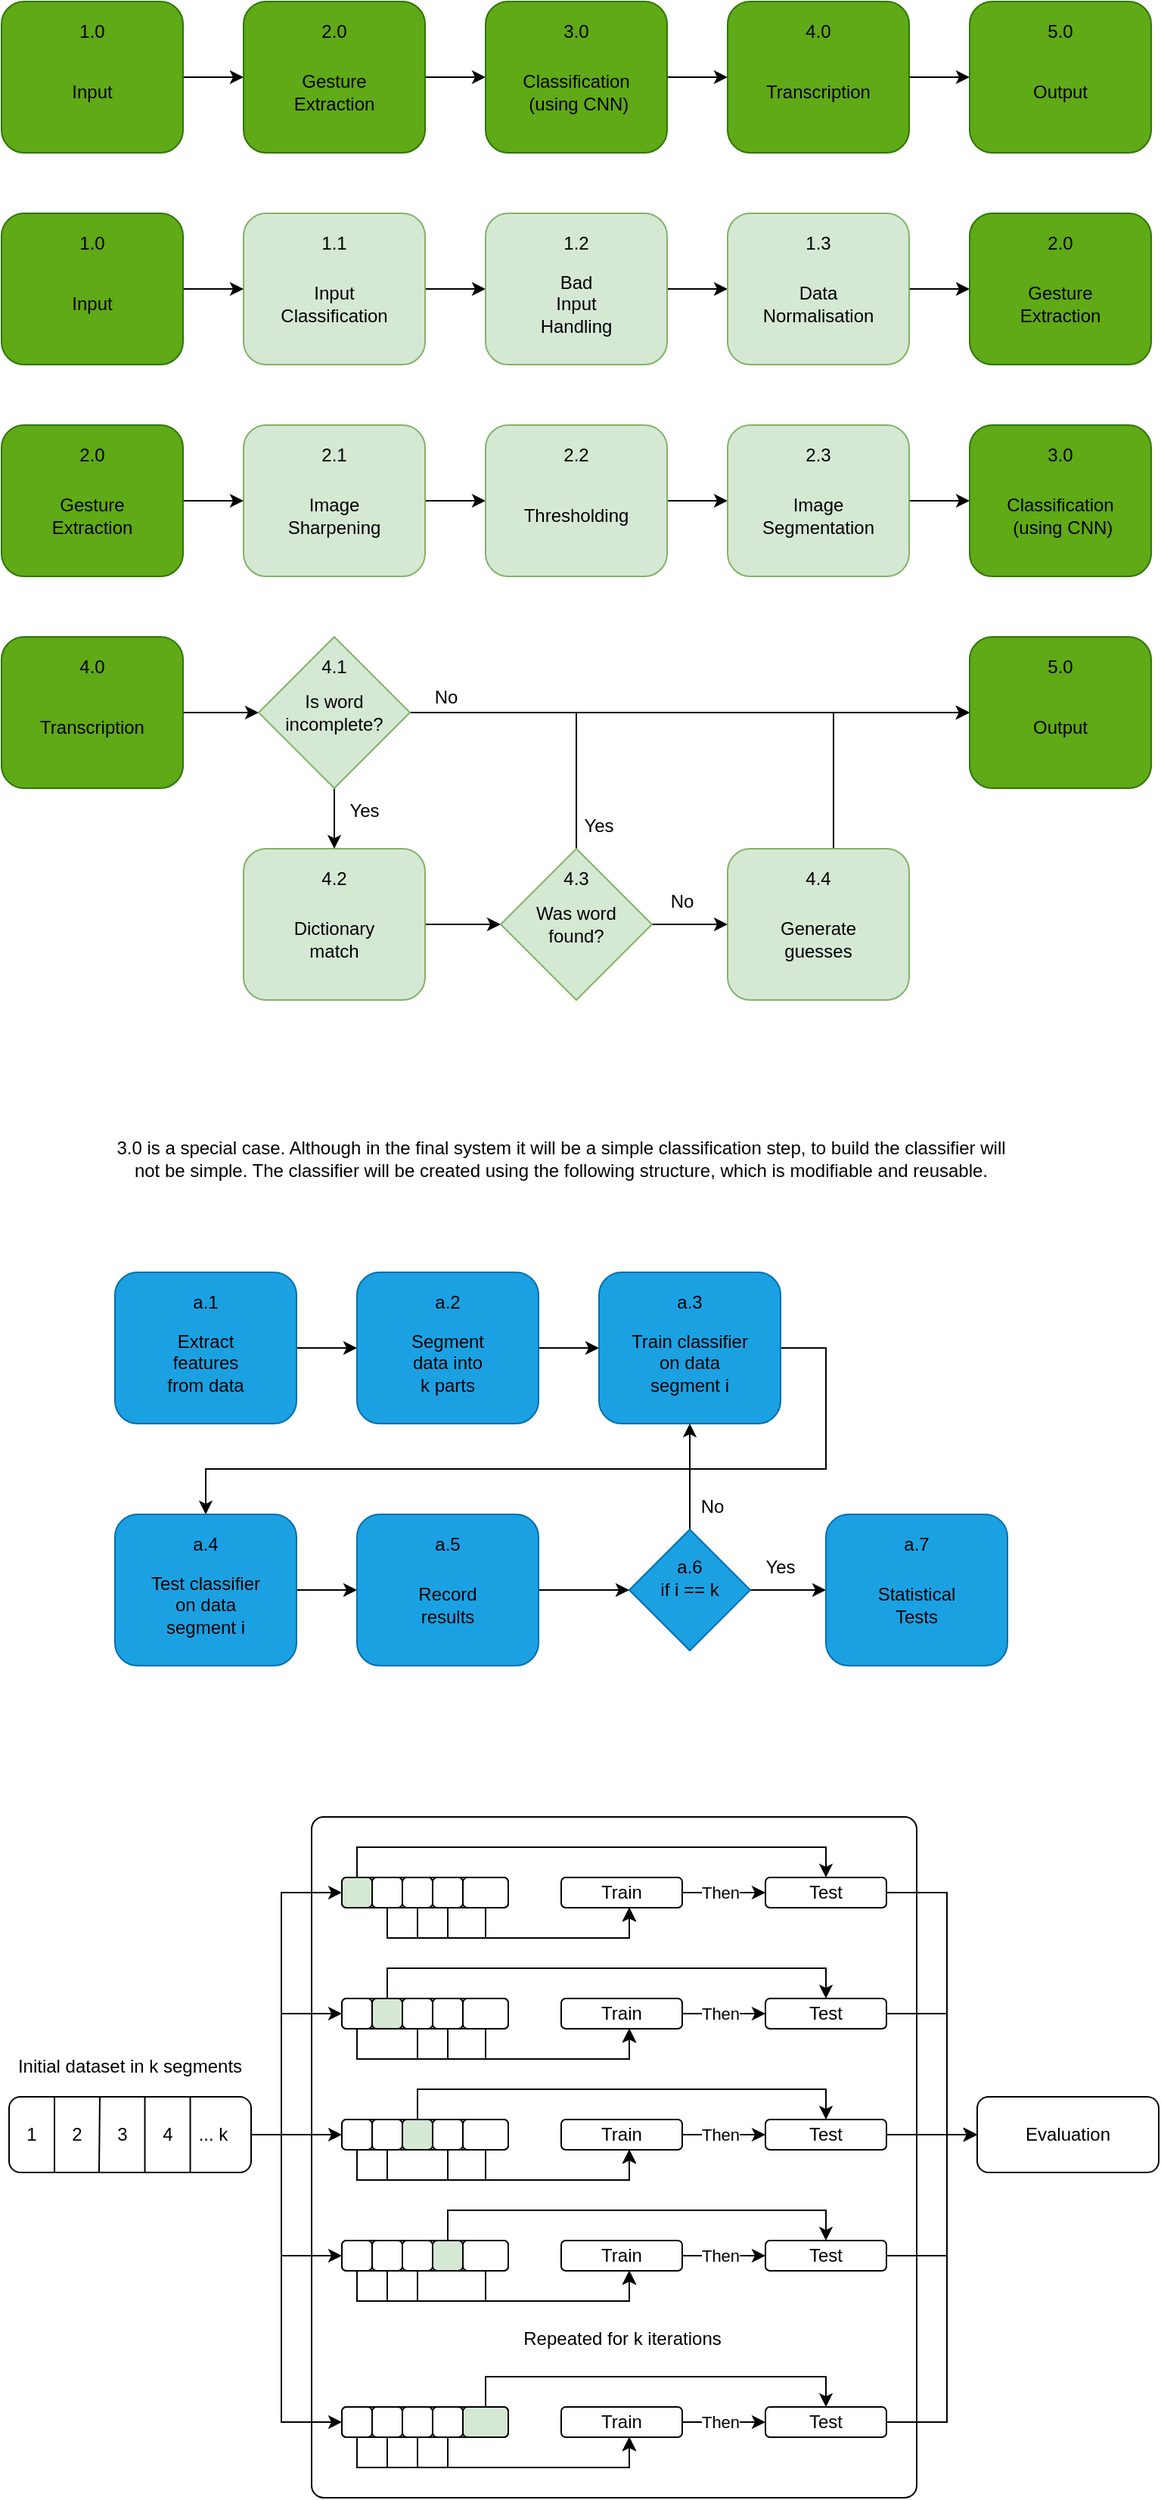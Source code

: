 <mxfile version="17.1.3" type="github">
  <diagram id="iLRpVlKP15bBZHzSlkDS" name="Page-1">
    <mxGraphModel dx="1422" dy="752" grid="1" gridSize="10" guides="1" tooltips="1" connect="1" arrows="1" fold="1" page="1" pageScale="1" pageWidth="850" pageHeight="1100" math="0" shadow="0">
      <root>
        <mxCell id="0" />
        <mxCell id="1" parent="0" />
        <mxCell id="iS-HpWP8qNxjhSt8CKrZ-17" value="" style="rounded=1;whiteSpace=wrap;html=1;arcSize=2;" parent="1" vertex="1">
          <mxGeometry x="245" y="1400" width="400" height="450" as="geometry" />
        </mxCell>
        <mxCell id="Rueg4IYlie6GmH-MhBwi-29" style="edgeStyle=orthogonalEdgeStyle;rounded=0;orthogonalLoop=1;jettySize=auto;html=1;entryX=0;entryY=0.5;entryDx=0;entryDy=0;" parent="1" source="Rueg4IYlie6GmH-MhBwi-9" target="Rueg4IYlie6GmH-MhBwi-15" edge="1">
          <mxGeometry relative="1" as="geometry" />
        </mxCell>
        <mxCell id="Rueg4IYlie6GmH-MhBwi-9" value="" style="rounded=1;whiteSpace=wrap;html=1;fillColor=#60a917;strokeColor=#2D7600;fontColor=#ffffff;" parent="1" vertex="1">
          <mxGeometry x="40" y="200" width="120" height="100" as="geometry" />
        </mxCell>
        <mxCell id="Rueg4IYlie6GmH-MhBwi-10" value="1.0" style="text;html=1;strokeColor=none;fillColor=none;align=center;verticalAlign=middle;whiteSpace=wrap;rounded=0;" parent="1" vertex="1">
          <mxGeometry x="80" y="210" width="40" height="20" as="geometry" />
        </mxCell>
        <mxCell id="Rueg4IYlie6GmH-MhBwi-11" value="Input" style="text;html=1;strokeColor=none;fillColor=none;align=center;verticalAlign=middle;whiteSpace=wrap;rounded=0;" parent="1" vertex="1">
          <mxGeometry x="80" y="250" width="40" height="20" as="geometry" />
        </mxCell>
        <mxCell id="QFBkDHnebfvaFeIGUoQ--6" style="edgeStyle=orthogonalEdgeStyle;rounded=0;orthogonalLoop=1;jettySize=auto;html=1;" parent="1" source="Rueg4IYlie6GmH-MhBwi-15" target="Rueg4IYlie6GmH-MhBwi-22" edge="1">
          <mxGeometry relative="1" as="geometry" />
        </mxCell>
        <mxCell id="Rueg4IYlie6GmH-MhBwi-15" value="" style="rounded=1;whiteSpace=wrap;html=1;fillColor=#60a917;strokeColor=#2D7600;fontColor=#ffffff;" parent="1" vertex="1">
          <mxGeometry x="200" y="200" width="120" height="100" as="geometry" />
        </mxCell>
        <mxCell id="Rueg4IYlie6GmH-MhBwi-16" value="2.0" style="text;html=1;strokeColor=none;fillColor=none;align=center;verticalAlign=middle;whiteSpace=wrap;rounded=0;" parent="1" vertex="1">
          <mxGeometry x="240" y="210" width="40" height="20" as="geometry" />
        </mxCell>
        <mxCell id="Rueg4IYlie6GmH-MhBwi-17" value="Gesture Extraction" style="text;html=1;strokeColor=none;fillColor=none;align=center;verticalAlign=middle;whiteSpace=wrap;rounded=0;" parent="1" vertex="1">
          <mxGeometry x="240" y="250" width="40" height="20" as="geometry" />
        </mxCell>
        <mxCell id="iS-HpWP8qNxjhSt8CKrZ-126" style="edgeStyle=orthogonalEdgeStyle;rounded=0;orthogonalLoop=1;jettySize=auto;html=1;" parent="1" source="Rueg4IYlie6GmH-MhBwi-18" target="QFBkDHnebfvaFeIGUoQ--8" edge="1">
          <mxGeometry relative="1" as="geometry" />
        </mxCell>
        <mxCell id="Rueg4IYlie6GmH-MhBwi-18" value="" style="rounded=1;whiteSpace=wrap;html=1;fillColor=#1ba1e2;fontColor=#ffffff;strokeColor=#006EAF;" parent="1" vertex="1">
          <mxGeometry x="115" y="1040" width="120" height="100" as="geometry" />
        </mxCell>
        <mxCell id="Rueg4IYlie6GmH-MhBwi-19" value="a.1" style="text;html=1;strokeColor=none;fillColor=none;align=center;verticalAlign=middle;whiteSpace=wrap;rounded=0;" parent="1" vertex="1">
          <mxGeometry x="155" y="1050" width="40" height="20" as="geometry" />
        </mxCell>
        <mxCell id="Rueg4IYlie6GmH-MhBwi-20" value="Extract features from data" style="text;html=1;strokeColor=none;fillColor=none;align=center;verticalAlign=middle;whiteSpace=wrap;rounded=0;" parent="1" vertex="1">
          <mxGeometry x="145" y="1090" width="60" height="20" as="geometry" />
        </mxCell>
        <mxCell id="Rueg4IYlie6GmH-MhBwi-32" style="edgeStyle=orthogonalEdgeStyle;rounded=0;orthogonalLoop=1;jettySize=auto;html=1;" parent="1" source="Rueg4IYlie6GmH-MhBwi-22" target="Rueg4IYlie6GmH-MhBwi-25" edge="1">
          <mxGeometry relative="1" as="geometry" />
        </mxCell>
        <mxCell id="Rueg4IYlie6GmH-MhBwi-22" value="" style="rounded=1;whiteSpace=wrap;html=1;fillColor=#60a917;strokeColor=#2D7600;fontColor=#ffffff;" parent="1" vertex="1">
          <mxGeometry x="360" y="200" width="120" height="100" as="geometry" />
        </mxCell>
        <mxCell id="Rueg4IYlie6GmH-MhBwi-23" value="3.0" style="text;html=1;strokeColor=none;fillColor=none;align=center;verticalAlign=middle;whiteSpace=wrap;rounded=0;" parent="1" vertex="1">
          <mxGeometry x="400" y="210" width="40" height="20" as="geometry" />
        </mxCell>
        <mxCell id="Rueg4IYlie6GmH-MhBwi-24" value="&lt;div&gt;Classification&lt;/div&gt;&lt;div&gt;&amp;nbsp;(using CNN)&lt;/div&gt;" style="text;html=1;strokeColor=none;fillColor=none;align=center;verticalAlign=middle;whiteSpace=wrap;rounded=0;" parent="1" vertex="1">
          <mxGeometry x="400" y="250" width="40" height="20" as="geometry" />
        </mxCell>
        <mxCell id="BsnX5JUIBB1H8NtDiFR_-4" style="edgeStyle=orthogonalEdgeStyle;rounded=0;orthogonalLoop=1;jettySize=auto;html=1;" edge="1" parent="1" source="Rueg4IYlie6GmH-MhBwi-25" target="BsnX5JUIBB1H8NtDiFR_-1">
          <mxGeometry relative="1" as="geometry" />
        </mxCell>
        <mxCell id="Rueg4IYlie6GmH-MhBwi-25" value="" style="rounded=1;whiteSpace=wrap;html=1;fillColor=#60a917;strokeColor=#2D7600;fontColor=#ffffff;" parent="1" vertex="1">
          <mxGeometry x="520" y="200" width="120" height="100" as="geometry" />
        </mxCell>
        <mxCell id="Rueg4IYlie6GmH-MhBwi-26" value="4.0" style="text;html=1;strokeColor=none;fillColor=none;align=center;verticalAlign=middle;whiteSpace=wrap;rounded=0;" parent="1" vertex="1">
          <mxGeometry x="560" y="210" width="40" height="20" as="geometry" />
        </mxCell>
        <mxCell id="Rueg4IYlie6GmH-MhBwi-27" value="Transcription" style="text;html=1;strokeColor=none;fillColor=none;align=center;verticalAlign=middle;whiteSpace=wrap;rounded=0;" parent="1" vertex="1">
          <mxGeometry x="560" y="250" width="40" height="20" as="geometry" />
        </mxCell>
        <mxCell id="Rueg4IYlie6GmH-MhBwi-46" style="edgeStyle=orthogonalEdgeStyle;rounded=0;orthogonalLoop=1;jettySize=auto;html=1;" parent="1" source="Rueg4IYlie6GmH-MhBwi-33" target="Rueg4IYlie6GmH-MhBwi-39" edge="1">
          <mxGeometry relative="1" as="geometry" />
        </mxCell>
        <mxCell id="Rueg4IYlie6GmH-MhBwi-33" value="" style="rounded=1;whiteSpace=wrap;html=1;fillColor=#d5e8d4;strokeColor=#82b366;" parent="1" vertex="1">
          <mxGeometry x="200" y="340" width="120" height="100" as="geometry" />
        </mxCell>
        <mxCell id="Rueg4IYlie6GmH-MhBwi-34" value="1.1" style="text;html=1;strokeColor=none;fillColor=none;align=center;verticalAlign=middle;whiteSpace=wrap;rounded=0;" parent="1" vertex="1">
          <mxGeometry x="240" y="350" width="40" height="20" as="geometry" />
        </mxCell>
        <mxCell id="Rueg4IYlie6GmH-MhBwi-35" value="Input Classification" style="text;html=1;strokeColor=none;fillColor=none;align=center;verticalAlign=middle;whiteSpace=wrap;rounded=0;" parent="1" vertex="1">
          <mxGeometry x="240" y="390" width="40" height="20" as="geometry" />
        </mxCell>
        <mxCell id="Rueg4IYlie6GmH-MhBwi-48" style="edgeStyle=orthogonalEdgeStyle;rounded=0;orthogonalLoop=1;jettySize=auto;html=1;" parent="1" source="Rueg4IYlie6GmH-MhBwi-39" target="Rueg4IYlie6GmH-MhBwi-42" edge="1">
          <mxGeometry relative="1" as="geometry" />
        </mxCell>
        <mxCell id="Rueg4IYlie6GmH-MhBwi-39" value="" style="rounded=1;whiteSpace=wrap;html=1;fillColor=#d5e8d4;strokeColor=#82b366;" parent="1" vertex="1">
          <mxGeometry x="360" y="340" width="120" height="100" as="geometry" />
        </mxCell>
        <mxCell id="Rueg4IYlie6GmH-MhBwi-40" value="1.2" style="text;html=1;strokeColor=none;fillColor=none;align=center;verticalAlign=middle;whiteSpace=wrap;rounded=0;" parent="1" vertex="1">
          <mxGeometry x="400" y="350" width="40" height="20" as="geometry" />
        </mxCell>
        <mxCell id="Rueg4IYlie6GmH-MhBwi-41" value="Bad Input Handling" style="text;html=1;strokeColor=none;fillColor=none;align=center;verticalAlign=middle;whiteSpace=wrap;rounded=0;" parent="1" vertex="1">
          <mxGeometry x="400" y="390" width="40" height="20" as="geometry" />
        </mxCell>
        <mxCell id="QFBkDHnebfvaFeIGUoQ--40" style="edgeStyle=orthogonalEdgeStyle;rounded=0;orthogonalLoop=1;jettySize=auto;html=1;" parent="1" source="Rueg4IYlie6GmH-MhBwi-42" target="QFBkDHnebfvaFeIGUoQ--37" edge="1">
          <mxGeometry relative="1" as="geometry" />
        </mxCell>
        <mxCell id="Rueg4IYlie6GmH-MhBwi-42" value="" style="rounded=1;whiteSpace=wrap;html=1;fillColor=#d5e8d4;strokeColor=#82b366;" parent="1" vertex="1">
          <mxGeometry x="520" y="340" width="120" height="100" as="geometry" />
        </mxCell>
        <mxCell id="Rueg4IYlie6GmH-MhBwi-43" value="1.3" style="text;html=1;strokeColor=none;fillColor=none;align=center;verticalAlign=middle;whiteSpace=wrap;rounded=0;" parent="1" vertex="1">
          <mxGeometry x="560" y="350" width="40" height="20" as="geometry" />
        </mxCell>
        <mxCell id="Rueg4IYlie6GmH-MhBwi-44" value="&lt;div&gt;Data Normalisation&lt;/div&gt;" style="text;html=1;strokeColor=none;fillColor=none;align=center;verticalAlign=middle;whiteSpace=wrap;rounded=0;" parent="1" vertex="1">
          <mxGeometry x="560" y="390" width="40" height="20" as="geometry" />
        </mxCell>
        <mxCell id="Rueg4IYlie6GmH-MhBwi-60" style="edgeStyle=orthogonalEdgeStyle;rounded=0;orthogonalLoop=1;jettySize=auto;html=1;" parent="1" source="Rueg4IYlie6GmH-MhBwi-50" target="Rueg4IYlie6GmH-MhBwi-55" edge="1">
          <mxGeometry relative="1" as="geometry" />
        </mxCell>
        <mxCell id="Rueg4IYlie6GmH-MhBwi-50" value="" style="rounded=1;whiteSpace=wrap;html=1;fillColor=#d5e8d4;strokeColor=#82b366;" parent="1" vertex="1">
          <mxGeometry x="200" y="480" width="120" height="100" as="geometry" />
        </mxCell>
        <mxCell id="Rueg4IYlie6GmH-MhBwi-51" value="2.1" style="text;html=1;strokeColor=none;fillColor=none;align=center;verticalAlign=middle;whiteSpace=wrap;rounded=0;" parent="1" vertex="1">
          <mxGeometry x="240" y="490" width="40" height="20" as="geometry" />
        </mxCell>
        <mxCell id="QFBkDHnebfvaFeIGUoQ--4" style="edgeStyle=orthogonalEdgeStyle;rounded=0;orthogonalLoop=1;jettySize=auto;html=1;" parent="1" source="Rueg4IYlie6GmH-MhBwi-55" target="QFBkDHnebfvaFeIGUoQ--1" edge="1">
          <mxGeometry relative="1" as="geometry" />
        </mxCell>
        <mxCell id="Rueg4IYlie6GmH-MhBwi-55" value="" style="rounded=1;whiteSpace=wrap;html=1;fillColor=#d5e8d4;strokeColor=#82b366;" parent="1" vertex="1">
          <mxGeometry x="360" y="480" width="120" height="100" as="geometry" />
        </mxCell>
        <mxCell id="Rueg4IYlie6GmH-MhBwi-56" value="2.2" style="text;html=1;strokeColor=none;fillColor=none;align=center;verticalAlign=middle;whiteSpace=wrap;rounded=0;" parent="1" vertex="1">
          <mxGeometry x="400" y="490" width="40" height="20" as="geometry" />
        </mxCell>
        <mxCell id="Rueg4IYlie6GmH-MhBwi-57" value="Image Sharpening" style="text;html=1;strokeColor=none;fillColor=none;align=center;verticalAlign=middle;whiteSpace=wrap;rounded=0;" parent="1" vertex="1">
          <mxGeometry x="240" y="530" width="40" height="20" as="geometry" />
        </mxCell>
        <mxCell id="Rueg4IYlie6GmH-MhBwi-52" value="&lt;div&gt;Thresholding&lt;/div&gt;" style="text;html=1;strokeColor=none;fillColor=none;align=center;verticalAlign=middle;whiteSpace=wrap;rounded=0;" parent="1" vertex="1">
          <mxGeometry x="400" y="530" width="40" height="20" as="geometry" />
        </mxCell>
        <mxCell id="QFBkDHnebfvaFeIGUoQ--48" style="edgeStyle=orthogonalEdgeStyle;rounded=0;orthogonalLoop=1;jettySize=auto;html=1;" parent="1" source="QFBkDHnebfvaFeIGUoQ--1" target="QFBkDHnebfvaFeIGUoQ--44" edge="1">
          <mxGeometry relative="1" as="geometry" />
        </mxCell>
        <mxCell id="QFBkDHnebfvaFeIGUoQ--1" value="" style="rounded=1;whiteSpace=wrap;html=1;fillColor=#d5e8d4;strokeColor=#82b366;" parent="1" vertex="1">
          <mxGeometry x="520" y="480" width="120" height="100" as="geometry" />
        </mxCell>
        <mxCell id="QFBkDHnebfvaFeIGUoQ--2" value="2.3" style="text;html=1;strokeColor=none;fillColor=none;align=center;verticalAlign=middle;whiteSpace=wrap;rounded=0;" parent="1" vertex="1">
          <mxGeometry x="560" y="490" width="40" height="20" as="geometry" />
        </mxCell>
        <mxCell id="QFBkDHnebfvaFeIGUoQ--3" value="Image Segmentation" style="text;html=1;strokeColor=none;fillColor=none;align=center;verticalAlign=middle;whiteSpace=wrap;rounded=0;" parent="1" vertex="1">
          <mxGeometry x="560" y="530" width="40" height="20" as="geometry" />
        </mxCell>
        <mxCell id="QFBkDHnebfvaFeIGUoQ--7" value="&lt;div&gt;3.0 is a special case. Although in the final system it will be a simple classification step, to build the classifier will not be simple. The classifier will be created using the following structure, which is modifiable and reusable.&lt;br&gt;&lt;/div&gt;" style="text;html=1;strokeColor=none;fillColor=none;align=center;verticalAlign=middle;whiteSpace=wrap;rounded=0;" parent="1" vertex="1">
          <mxGeometry x="110" y="950" width="600" height="30" as="geometry" />
        </mxCell>
        <mxCell id="iS-HpWP8qNxjhSt8CKrZ-127" style="edgeStyle=orthogonalEdgeStyle;rounded=0;orthogonalLoop=1;jettySize=auto;html=1;" parent="1" source="QFBkDHnebfvaFeIGUoQ--8" target="QFBkDHnebfvaFeIGUoQ--11" edge="1">
          <mxGeometry relative="1" as="geometry" />
        </mxCell>
        <mxCell id="QFBkDHnebfvaFeIGUoQ--8" value="" style="rounded=1;whiteSpace=wrap;html=1;fillColor=#1ba1e2;fontColor=#ffffff;strokeColor=#006EAF;" parent="1" vertex="1">
          <mxGeometry x="275" y="1040" width="120" height="100" as="geometry" />
        </mxCell>
        <mxCell id="QFBkDHnebfvaFeIGUoQ--9" value="a.2" style="text;html=1;strokeColor=none;fillColor=none;align=center;verticalAlign=middle;whiteSpace=wrap;rounded=0;" parent="1" vertex="1">
          <mxGeometry x="315" y="1050" width="40" height="20" as="geometry" />
        </mxCell>
        <mxCell id="QFBkDHnebfvaFeIGUoQ--10" value="Segment data into k parts" style="text;html=1;strokeColor=none;fillColor=none;align=center;verticalAlign=middle;whiteSpace=wrap;rounded=0;" parent="1" vertex="1">
          <mxGeometry x="315" y="1090" width="40" height="20" as="geometry" />
        </mxCell>
        <mxCell id="iS-HpWP8qNxjhSt8CKrZ-128" style="edgeStyle=orthogonalEdgeStyle;rounded=0;orthogonalLoop=1;jettySize=auto;html=1;" parent="1" source="QFBkDHnebfvaFeIGUoQ--11" target="iS-HpWP8qNxjhSt8CKrZ-116" edge="1">
          <mxGeometry relative="1" as="geometry">
            <Array as="points">
              <mxPoint x="585" y="1090" />
              <mxPoint x="585" y="1170" />
              <mxPoint x="175" y="1170" />
            </Array>
          </mxGeometry>
        </mxCell>
        <mxCell id="QFBkDHnebfvaFeIGUoQ--11" value="" style="rounded=1;whiteSpace=wrap;html=1;fillColor=#1ba1e2;fontColor=#ffffff;strokeColor=#006EAF;" parent="1" vertex="1">
          <mxGeometry x="435" y="1040" width="120" height="100" as="geometry" />
        </mxCell>
        <mxCell id="QFBkDHnebfvaFeIGUoQ--12" value="a.3" style="text;html=1;strokeColor=none;fillColor=none;align=center;verticalAlign=middle;whiteSpace=wrap;rounded=0;" parent="1" vertex="1">
          <mxGeometry x="475" y="1050" width="40" height="20" as="geometry" />
        </mxCell>
        <mxCell id="QFBkDHnebfvaFeIGUoQ--13" value="&lt;div&gt;Train classifier on data segment i&lt;/div&gt;" style="text;html=1;strokeColor=none;fillColor=none;align=center;verticalAlign=middle;whiteSpace=wrap;rounded=0;" parent="1" vertex="1">
          <mxGeometry x="450" y="1090" width="90" height="20" as="geometry" />
        </mxCell>
        <mxCell id="QFBkDHnebfvaFeIGUoQ--14" value="" style="rounded=1;whiteSpace=wrap;html=1;fillColor=#1ba1e2;fontColor=#ffffff;strokeColor=#006EAF;" parent="1" vertex="1">
          <mxGeometry x="585" y="1200" width="120" height="100" as="geometry" />
        </mxCell>
        <mxCell id="QFBkDHnebfvaFeIGUoQ--15" value="a.7" style="text;html=1;strokeColor=none;fillColor=none;align=center;verticalAlign=middle;whiteSpace=wrap;rounded=0;" parent="1" vertex="1">
          <mxGeometry x="625" y="1210" width="40" height="20" as="geometry" />
        </mxCell>
        <mxCell id="QFBkDHnebfvaFeIGUoQ--16" value="&lt;div&gt;Statistical Tests&lt;/div&gt;" style="text;html=1;strokeColor=none;fillColor=none;align=center;verticalAlign=middle;whiteSpace=wrap;rounded=0;" parent="1" vertex="1">
          <mxGeometry x="625" y="1250" width="40" height="20" as="geometry" />
        </mxCell>
        <mxCell id="QFBkDHnebfvaFeIGUoQ--36" style="edgeStyle=orthogonalEdgeStyle;rounded=0;orthogonalLoop=1;jettySize=auto;html=1;" parent="1" source="QFBkDHnebfvaFeIGUoQ--33" target="Rueg4IYlie6GmH-MhBwi-33" edge="1">
          <mxGeometry relative="1" as="geometry" />
        </mxCell>
        <mxCell id="QFBkDHnebfvaFeIGUoQ--33" value="" style="rounded=1;whiteSpace=wrap;html=1;fillColor=#60a917;strokeColor=#2D7600;fontColor=#ffffff;" parent="1" vertex="1">
          <mxGeometry x="40" y="340" width="120" height="100" as="geometry" />
        </mxCell>
        <mxCell id="QFBkDHnebfvaFeIGUoQ--34" value="1.0" style="text;html=1;strokeColor=none;fillColor=none;align=center;verticalAlign=middle;whiteSpace=wrap;rounded=0;" parent="1" vertex="1">
          <mxGeometry x="80" y="350" width="40" height="20" as="geometry" />
        </mxCell>
        <mxCell id="QFBkDHnebfvaFeIGUoQ--35" value="Input" style="text;html=1;strokeColor=none;fillColor=none;align=center;verticalAlign=middle;whiteSpace=wrap;rounded=0;" parent="1" vertex="1">
          <mxGeometry x="80" y="390" width="40" height="20" as="geometry" />
        </mxCell>
        <mxCell id="QFBkDHnebfvaFeIGUoQ--37" value="" style="rounded=1;whiteSpace=wrap;html=1;fillColor=#60a917;strokeColor=#2D7600;fontColor=#ffffff;" parent="1" vertex="1">
          <mxGeometry x="680" y="340" width="120" height="100" as="geometry" />
        </mxCell>
        <mxCell id="QFBkDHnebfvaFeIGUoQ--38" value="2.0" style="text;html=1;strokeColor=none;fillColor=none;align=center;verticalAlign=middle;whiteSpace=wrap;rounded=0;" parent="1" vertex="1">
          <mxGeometry x="720" y="350" width="40" height="20" as="geometry" />
        </mxCell>
        <mxCell id="QFBkDHnebfvaFeIGUoQ--39" value="Gesture Extraction" style="text;html=1;strokeColor=none;fillColor=none;align=center;verticalAlign=middle;whiteSpace=wrap;rounded=0;" parent="1" vertex="1">
          <mxGeometry x="720" y="390" width="40" height="20" as="geometry" />
        </mxCell>
        <mxCell id="QFBkDHnebfvaFeIGUoQ--49" style="edgeStyle=orthogonalEdgeStyle;rounded=0;orthogonalLoop=1;jettySize=auto;html=1;entryX=0;entryY=0.5;entryDx=0;entryDy=0;" parent="1" source="QFBkDHnebfvaFeIGUoQ--41" target="Rueg4IYlie6GmH-MhBwi-50" edge="1">
          <mxGeometry relative="1" as="geometry" />
        </mxCell>
        <mxCell id="QFBkDHnebfvaFeIGUoQ--41" value="" style="rounded=1;whiteSpace=wrap;html=1;fillColor=#60a917;strokeColor=#2D7600;fontColor=#ffffff;" parent="1" vertex="1">
          <mxGeometry x="40" y="480" width="120" height="100" as="geometry" />
        </mxCell>
        <mxCell id="QFBkDHnebfvaFeIGUoQ--42" value="2.0" style="text;html=1;strokeColor=none;fillColor=none;align=center;verticalAlign=middle;whiteSpace=wrap;rounded=0;" parent="1" vertex="1">
          <mxGeometry x="80" y="490" width="40" height="20" as="geometry" />
        </mxCell>
        <mxCell id="QFBkDHnebfvaFeIGUoQ--43" value="Gesture Extraction" style="text;html=1;strokeColor=none;fillColor=none;align=center;verticalAlign=middle;whiteSpace=wrap;rounded=0;" parent="1" vertex="1">
          <mxGeometry x="80" y="530" width="40" height="20" as="geometry" />
        </mxCell>
        <mxCell id="QFBkDHnebfvaFeIGUoQ--44" value="" style="rounded=1;whiteSpace=wrap;html=1;fillColor=#60a917;strokeColor=#2D7600;fontColor=#ffffff;" parent="1" vertex="1">
          <mxGeometry x="680" y="480" width="120" height="100" as="geometry" />
        </mxCell>
        <mxCell id="QFBkDHnebfvaFeIGUoQ--45" value="3.0" style="text;html=1;strokeColor=none;fillColor=none;align=center;verticalAlign=middle;whiteSpace=wrap;rounded=0;" parent="1" vertex="1">
          <mxGeometry x="720" y="490" width="40" height="20" as="geometry" />
        </mxCell>
        <mxCell id="QFBkDHnebfvaFeIGUoQ--46" value="&lt;div&gt;Classification&lt;/div&gt;&lt;div&gt;&amp;nbsp;(using CNN)&lt;/div&gt;" style="text;html=1;strokeColor=none;fillColor=none;align=center;verticalAlign=middle;whiteSpace=wrap;rounded=0;" parent="1" vertex="1">
          <mxGeometry x="720" y="530" width="40" height="20" as="geometry" />
        </mxCell>
        <mxCell id="iS-HpWP8qNxjhSt8CKrZ-34" style="edgeStyle=orthogonalEdgeStyle;rounded=0;orthogonalLoop=1;jettySize=auto;html=1;" parent="1" source="iS-HpWP8qNxjhSt8CKrZ-1" target="iS-HpWP8qNxjhSt8CKrZ-19" edge="1">
          <mxGeometry relative="1" as="geometry">
            <Array as="points">
              <mxPoint x="225" y="1610" />
              <mxPoint x="225" y="1450" />
            </Array>
          </mxGeometry>
        </mxCell>
        <mxCell id="iS-HpWP8qNxjhSt8CKrZ-107" style="edgeStyle=orthogonalEdgeStyle;rounded=0;orthogonalLoop=1;jettySize=auto;html=1;" parent="1" source="iS-HpWP8qNxjhSt8CKrZ-1" target="iS-HpWP8qNxjhSt8CKrZ-51" edge="1">
          <mxGeometry relative="1" as="geometry">
            <Array as="points">
              <mxPoint x="225" y="1610" />
              <mxPoint x="225" y="1530" />
            </Array>
          </mxGeometry>
        </mxCell>
        <mxCell id="iS-HpWP8qNxjhSt8CKrZ-108" style="edgeStyle=orthogonalEdgeStyle;rounded=0;orthogonalLoop=1;jettySize=auto;html=1;" parent="1" source="iS-HpWP8qNxjhSt8CKrZ-1" target="iS-HpWP8qNxjhSt8CKrZ-37" edge="1">
          <mxGeometry relative="1" as="geometry" />
        </mxCell>
        <mxCell id="iS-HpWP8qNxjhSt8CKrZ-109" style="edgeStyle=orthogonalEdgeStyle;rounded=0;orthogonalLoop=1;jettySize=auto;html=1;" parent="1" source="iS-HpWP8qNxjhSt8CKrZ-1" target="iS-HpWP8qNxjhSt8CKrZ-79" edge="1">
          <mxGeometry relative="1" as="geometry">
            <Array as="points">
              <mxPoint x="225" y="1610" />
              <mxPoint x="225" y="1690" />
            </Array>
          </mxGeometry>
        </mxCell>
        <mxCell id="iS-HpWP8qNxjhSt8CKrZ-110" style="edgeStyle=orthogonalEdgeStyle;rounded=0;orthogonalLoop=1;jettySize=auto;html=1;" parent="1" source="iS-HpWP8qNxjhSt8CKrZ-1" target="iS-HpWP8qNxjhSt8CKrZ-93" edge="1">
          <mxGeometry relative="1" as="geometry">
            <Array as="points">
              <mxPoint x="225" y="1610" />
              <mxPoint x="225" y="1800" />
            </Array>
          </mxGeometry>
        </mxCell>
        <mxCell id="iS-HpWP8qNxjhSt8CKrZ-1" value="" style="rounded=1;whiteSpace=wrap;html=1;" parent="1" vertex="1">
          <mxGeometry x="45" y="1585" width="160" height="50" as="geometry" />
        </mxCell>
        <mxCell id="iS-HpWP8qNxjhSt8CKrZ-2" value="Initial dataset in k segments" style="text;html=1;strokeColor=none;fillColor=none;align=center;verticalAlign=middle;whiteSpace=wrap;rounded=0;" parent="1" vertex="1">
          <mxGeometry x="45" y="1550" width="160" height="30" as="geometry" />
        </mxCell>
        <mxCell id="iS-HpWP8qNxjhSt8CKrZ-5" value="" style="endArrow=none;html=1;rounded=0;exitX=0.5;exitY=1;exitDx=0;exitDy=0;" parent="1" edge="1">
          <mxGeometry width="50" height="50" relative="1" as="geometry">
            <mxPoint x="75" y="1635" as="sourcePoint" />
            <mxPoint x="75" y="1585" as="targetPoint" />
          </mxGeometry>
        </mxCell>
        <mxCell id="iS-HpWP8qNxjhSt8CKrZ-6" value="" style="endArrow=none;html=1;rounded=0;exitX=0.5;exitY=1;exitDx=0;exitDy=0;" parent="1" edge="1">
          <mxGeometry width="50" height="50" relative="1" as="geometry">
            <mxPoint x="104.5" y="1635" as="sourcePoint" />
            <mxPoint x="105" y="1585" as="targetPoint" />
          </mxGeometry>
        </mxCell>
        <mxCell id="iS-HpWP8qNxjhSt8CKrZ-7" value="" style="endArrow=none;html=1;rounded=0;exitX=0.5;exitY=1;exitDx=0;exitDy=0;" parent="1" edge="1">
          <mxGeometry width="50" height="50" relative="1" as="geometry">
            <mxPoint x="134.77" y="1635" as="sourcePoint" />
            <mxPoint x="134.77" y="1585" as="targetPoint" />
          </mxGeometry>
        </mxCell>
        <mxCell id="iS-HpWP8qNxjhSt8CKrZ-8" value="" style="endArrow=none;html=1;rounded=0;exitX=0.5;exitY=1;exitDx=0;exitDy=0;" parent="1" edge="1">
          <mxGeometry width="50" height="50" relative="1" as="geometry">
            <mxPoint x="164.77" y="1635" as="sourcePoint" />
            <mxPoint x="164.77" y="1585" as="targetPoint" />
          </mxGeometry>
        </mxCell>
        <mxCell id="iS-HpWP8qNxjhSt8CKrZ-9" value="1" style="text;html=1;strokeColor=none;fillColor=none;align=center;verticalAlign=middle;whiteSpace=wrap;rounded=0;" parent="1" vertex="1">
          <mxGeometry x="45" y="1595" width="30" height="30" as="geometry" />
        </mxCell>
        <mxCell id="iS-HpWP8qNxjhSt8CKrZ-11" value="2" style="text;html=1;strokeColor=none;fillColor=none;align=center;verticalAlign=middle;whiteSpace=wrap;rounded=0;" parent="1" vertex="1">
          <mxGeometry x="75" y="1595" width="30" height="30" as="geometry" />
        </mxCell>
        <mxCell id="iS-HpWP8qNxjhSt8CKrZ-12" value="3" style="text;html=1;strokeColor=none;fillColor=none;align=center;verticalAlign=middle;whiteSpace=wrap;rounded=0;" parent="1" vertex="1">
          <mxGeometry x="105" y="1595" width="30" height="30" as="geometry" />
        </mxCell>
        <mxCell id="iS-HpWP8qNxjhSt8CKrZ-13" value="4" style="text;html=1;strokeColor=none;fillColor=none;align=center;verticalAlign=middle;whiteSpace=wrap;rounded=0;" parent="1" vertex="1">
          <mxGeometry x="135" y="1595" width="30" height="30" as="geometry" />
        </mxCell>
        <mxCell id="iS-HpWP8qNxjhSt8CKrZ-14" value="... k" style="text;html=1;strokeColor=none;fillColor=none;align=center;verticalAlign=middle;whiteSpace=wrap;rounded=0;" parent="1" vertex="1">
          <mxGeometry x="165" y="1595" width="30" height="30" as="geometry" />
        </mxCell>
        <mxCell id="iS-HpWP8qNxjhSt8CKrZ-18" value="" style="rounded=1;whiteSpace=wrap;html=1;" parent="1" vertex="1">
          <mxGeometry x="265" y="1440" width="110" height="20" as="geometry" />
        </mxCell>
        <mxCell id="iS-HpWP8qNxjhSt8CKrZ-28" style="edgeStyle=orthogonalEdgeStyle;rounded=0;orthogonalLoop=1;jettySize=auto;html=1;" parent="1" source="iS-HpWP8qNxjhSt8CKrZ-19" target="iS-HpWP8qNxjhSt8CKrZ-25" edge="1">
          <mxGeometry relative="1" as="geometry">
            <Array as="points">
              <mxPoint x="275" y="1420" />
              <mxPoint x="585" y="1420" />
            </Array>
          </mxGeometry>
        </mxCell>
        <mxCell id="iS-HpWP8qNxjhSt8CKrZ-19" value="" style="rounded=1;whiteSpace=wrap;html=1;fillColor=#d5e8d4;strokeColor=default;" parent="1" vertex="1">
          <mxGeometry x="265" y="1440" width="20" height="20" as="geometry" />
        </mxCell>
        <mxCell id="iS-HpWP8qNxjhSt8CKrZ-29" style="edgeStyle=orthogonalEdgeStyle;rounded=0;orthogonalLoop=1;jettySize=auto;html=1;" parent="1" source="iS-HpWP8qNxjhSt8CKrZ-20" target="iS-HpWP8qNxjhSt8CKrZ-24" edge="1">
          <mxGeometry relative="1" as="geometry">
            <Array as="points">
              <mxPoint x="295" y="1480" />
              <mxPoint x="455" y="1480" />
            </Array>
          </mxGeometry>
        </mxCell>
        <mxCell id="iS-HpWP8qNxjhSt8CKrZ-20" value="" style="rounded=1;whiteSpace=wrap;html=1;" parent="1" vertex="1">
          <mxGeometry x="285" y="1440" width="20" height="20" as="geometry" />
        </mxCell>
        <mxCell id="iS-HpWP8qNxjhSt8CKrZ-30" style="edgeStyle=orthogonalEdgeStyle;rounded=0;orthogonalLoop=1;jettySize=auto;html=1;" parent="1" source="iS-HpWP8qNxjhSt8CKrZ-21" target="iS-HpWP8qNxjhSt8CKrZ-24" edge="1">
          <mxGeometry relative="1" as="geometry">
            <Array as="points">
              <mxPoint x="315" y="1480" />
              <mxPoint x="455" y="1480" />
            </Array>
          </mxGeometry>
        </mxCell>
        <mxCell id="iS-HpWP8qNxjhSt8CKrZ-21" value="" style="rounded=1;whiteSpace=wrap;html=1;" parent="1" vertex="1">
          <mxGeometry x="305" y="1440" width="20" height="20" as="geometry" />
        </mxCell>
        <mxCell id="iS-HpWP8qNxjhSt8CKrZ-31" style="edgeStyle=orthogonalEdgeStyle;rounded=0;orthogonalLoop=1;jettySize=auto;html=1;" parent="1" source="iS-HpWP8qNxjhSt8CKrZ-22" target="iS-HpWP8qNxjhSt8CKrZ-24" edge="1">
          <mxGeometry relative="1" as="geometry">
            <Array as="points">
              <mxPoint x="335" y="1480" />
              <mxPoint x="455" y="1480" />
            </Array>
          </mxGeometry>
        </mxCell>
        <mxCell id="iS-HpWP8qNxjhSt8CKrZ-22" value="" style="rounded=1;whiteSpace=wrap;html=1;" parent="1" vertex="1">
          <mxGeometry x="325" y="1440" width="20" height="20" as="geometry" />
        </mxCell>
        <mxCell id="iS-HpWP8qNxjhSt8CKrZ-32" style="edgeStyle=orthogonalEdgeStyle;rounded=0;orthogonalLoop=1;jettySize=auto;html=1;" parent="1" source="iS-HpWP8qNxjhSt8CKrZ-23" target="iS-HpWP8qNxjhSt8CKrZ-24" edge="1">
          <mxGeometry relative="1" as="geometry">
            <Array as="points">
              <mxPoint x="360" y="1480" />
              <mxPoint x="455" y="1480" />
            </Array>
          </mxGeometry>
        </mxCell>
        <mxCell id="iS-HpWP8qNxjhSt8CKrZ-23" value="" style="rounded=1;whiteSpace=wrap;html=1;" parent="1" vertex="1">
          <mxGeometry x="345" y="1440" width="30" height="20" as="geometry" />
        </mxCell>
        <mxCell id="iS-HpWP8qNxjhSt8CKrZ-27" value="Then" style="edgeStyle=orthogonalEdgeStyle;rounded=0;orthogonalLoop=1;jettySize=auto;html=1;entryX=0;entryY=0.5;entryDx=0;entryDy=0;" parent="1" source="iS-HpWP8qNxjhSt8CKrZ-24" target="iS-HpWP8qNxjhSt8CKrZ-25" edge="1">
          <mxGeometry x="-0.091" relative="1" as="geometry">
            <mxPoint as="offset" />
          </mxGeometry>
        </mxCell>
        <mxCell id="iS-HpWP8qNxjhSt8CKrZ-24" value="Train" style="rounded=1;whiteSpace=wrap;html=1;" parent="1" vertex="1">
          <mxGeometry x="410" y="1440" width="80" height="20" as="geometry" />
        </mxCell>
        <mxCell id="iS-HpWP8qNxjhSt8CKrZ-33" style="edgeStyle=orthogonalEdgeStyle;rounded=0;orthogonalLoop=1;jettySize=auto;html=1;" parent="1" source="iS-HpWP8qNxjhSt8CKrZ-25" target="iS-HpWP8qNxjhSt8CKrZ-26" edge="1">
          <mxGeometry relative="1" as="geometry">
            <Array as="points">
              <mxPoint x="665" y="1450" />
              <mxPoint x="665" y="1610" />
            </Array>
          </mxGeometry>
        </mxCell>
        <mxCell id="iS-HpWP8qNxjhSt8CKrZ-25" value="Test" style="rounded=1;whiteSpace=wrap;html=1;" parent="1" vertex="1">
          <mxGeometry x="545" y="1440" width="80" height="20" as="geometry" />
        </mxCell>
        <mxCell id="iS-HpWP8qNxjhSt8CKrZ-26" value="Evaluation" style="rounded=1;whiteSpace=wrap;html=1;" parent="1" vertex="1">
          <mxGeometry x="685" y="1585" width="120" height="50" as="geometry" />
        </mxCell>
        <mxCell id="iS-HpWP8qNxjhSt8CKrZ-35" value="" style="rounded=1;whiteSpace=wrap;html=1;" parent="1" vertex="1">
          <mxGeometry x="265" y="1600" width="110" height="20" as="geometry" />
        </mxCell>
        <mxCell id="iS-HpWP8qNxjhSt8CKrZ-36" style="edgeStyle=orthogonalEdgeStyle;rounded=0;orthogonalLoop=1;jettySize=auto;html=1;" parent="1" source="iS-HpWP8qNxjhSt8CKrZ-41" target="iS-HpWP8qNxjhSt8CKrZ-48" edge="1">
          <mxGeometry relative="1" as="geometry">
            <Array as="points">
              <mxPoint x="315" y="1580" />
              <mxPoint x="585" y="1580" />
            </Array>
          </mxGeometry>
        </mxCell>
        <mxCell id="iS-HpWP8qNxjhSt8CKrZ-37" value="" style="rounded=1;whiteSpace=wrap;html=1;" parent="1" vertex="1">
          <mxGeometry x="265" y="1600" width="20" height="20" as="geometry" />
        </mxCell>
        <mxCell id="iS-HpWP8qNxjhSt8CKrZ-38" style="edgeStyle=orthogonalEdgeStyle;rounded=0;orthogonalLoop=1;jettySize=auto;html=1;" parent="1" source="iS-HpWP8qNxjhSt8CKrZ-37" target="iS-HpWP8qNxjhSt8CKrZ-47" edge="1">
          <mxGeometry relative="1" as="geometry">
            <Array as="points">
              <mxPoint x="295" y="1610" />
              <mxPoint x="295" y="1640" />
              <mxPoint x="455" y="1640" />
            </Array>
          </mxGeometry>
        </mxCell>
        <mxCell id="iS-HpWP8qNxjhSt8CKrZ-39" value="" style="rounded=1;whiteSpace=wrap;html=1;" parent="1" vertex="1">
          <mxGeometry x="285" y="1600" width="20" height="20" as="geometry" />
        </mxCell>
        <mxCell id="iS-HpWP8qNxjhSt8CKrZ-40" style="edgeStyle=orthogonalEdgeStyle;rounded=0;orthogonalLoop=1;jettySize=auto;html=1;" parent="1" source="iS-HpWP8qNxjhSt8CKrZ-37" target="iS-HpWP8qNxjhSt8CKrZ-47" edge="1">
          <mxGeometry relative="1" as="geometry">
            <Array as="points">
              <mxPoint x="275" y="1640" />
              <mxPoint x="455" y="1640" />
            </Array>
          </mxGeometry>
        </mxCell>
        <mxCell id="iS-HpWP8qNxjhSt8CKrZ-41" value="" style="rounded=1;whiteSpace=wrap;html=1;fillColor=#d5e8d4;strokeColor=default;" parent="1" vertex="1">
          <mxGeometry x="305" y="1600" width="20" height="20" as="geometry" />
        </mxCell>
        <mxCell id="iS-HpWP8qNxjhSt8CKrZ-42" style="edgeStyle=orthogonalEdgeStyle;rounded=0;orthogonalLoop=1;jettySize=auto;html=1;" parent="1" source="iS-HpWP8qNxjhSt8CKrZ-43" target="iS-HpWP8qNxjhSt8CKrZ-47" edge="1">
          <mxGeometry relative="1" as="geometry">
            <Array as="points">
              <mxPoint x="335" y="1640" />
              <mxPoint x="455" y="1640" />
            </Array>
          </mxGeometry>
        </mxCell>
        <mxCell id="iS-HpWP8qNxjhSt8CKrZ-43" value="" style="rounded=1;whiteSpace=wrap;html=1;" parent="1" vertex="1">
          <mxGeometry x="325" y="1600" width="20" height="20" as="geometry" />
        </mxCell>
        <mxCell id="iS-HpWP8qNxjhSt8CKrZ-44" style="edgeStyle=orthogonalEdgeStyle;rounded=0;orthogonalLoop=1;jettySize=auto;html=1;" parent="1" source="iS-HpWP8qNxjhSt8CKrZ-45" target="iS-HpWP8qNxjhSt8CKrZ-47" edge="1">
          <mxGeometry relative="1" as="geometry">
            <Array as="points">
              <mxPoint x="360" y="1640" />
              <mxPoint x="455" y="1640" />
            </Array>
          </mxGeometry>
        </mxCell>
        <mxCell id="iS-HpWP8qNxjhSt8CKrZ-45" value="" style="rounded=1;whiteSpace=wrap;html=1;" parent="1" vertex="1">
          <mxGeometry x="345" y="1600" width="30" height="20" as="geometry" />
        </mxCell>
        <mxCell id="iS-HpWP8qNxjhSt8CKrZ-46" value="Then" style="edgeStyle=orthogonalEdgeStyle;rounded=0;orthogonalLoop=1;jettySize=auto;html=1;entryX=0;entryY=0.5;entryDx=0;entryDy=0;" parent="1" source="iS-HpWP8qNxjhSt8CKrZ-47" target="iS-HpWP8qNxjhSt8CKrZ-48" edge="1">
          <mxGeometry x="-0.091" relative="1" as="geometry">
            <mxPoint as="offset" />
          </mxGeometry>
        </mxCell>
        <mxCell id="iS-HpWP8qNxjhSt8CKrZ-47" value="Train" style="rounded=1;whiteSpace=wrap;html=1;" parent="1" vertex="1">
          <mxGeometry x="410" y="1600" width="80" height="20" as="geometry" />
        </mxCell>
        <mxCell id="iS-HpWP8qNxjhSt8CKrZ-112" style="edgeStyle=orthogonalEdgeStyle;rounded=0;orthogonalLoop=1;jettySize=auto;html=1;" parent="1" source="iS-HpWP8qNxjhSt8CKrZ-48" target="iS-HpWP8qNxjhSt8CKrZ-26" edge="1">
          <mxGeometry relative="1" as="geometry" />
        </mxCell>
        <mxCell id="iS-HpWP8qNxjhSt8CKrZ-48" value="Test" style="rounded=1;whiteSpace=wrap;html=1;" parent="1" vertex="1">
          <mxGeometry x="545" y="1600" width="80" height="20" as="geometry" />
        </mxCell>
        <mxCell id="iS-HpWP8qNxjhSt8CKrZ-49" value="" style="rounded=1;whiteSpace=wrap;html=1;" parent="1" vertex="1">
          <mxGeometry x="265" y="1520" width="110" height="20" as="geometry" />
        </mxCell>
        <mxCell id="iS-HpWP8qNxjhSt8CKrZ-50" style="edgeStyle=orthogonalEdgeStyle;rounded=0;orthogonalLoop=1;jettySize=auto;html=1;" parent="1" source="iS-HpWP8qNxjhSt8CKrZ-53" target="iS-HpWP8qNxjhSt8CKrZ-62" edge="1">
          <mxGeometry relative="1" as="geometry">
            <Array as="points">
              <mxPoint x="295" y="1500" />
              <mxPoint x="585" y="1500" />
            </Array>
          </mxGeometry>
        </mxCell>
        <mxCell id="iS-HpWP8qNxjhSt8CKrZ-51" value="" style="rounded=1;whiteSpace=wrap;html=1;" parent="1" vertex="1">
          <mxGeometry x="265" y="1520" width="20" height="20" as="geometry" />
        </mxCell>
        <mxCell id="iS-HpWP8qNxjhSt8CKrZ-52" style="edgeStyle=orthogonalEdgeStyle;rounded=0;orthogonalLoop=1;jettySize=auto;html=1;" parent="1" source="iS-HpWP8qNxjhSt8CKrZ-51" target="iS-HpWP8qNxjhSt8CKrZ-61" edge="1">
          <mxGeometry relative="1" as="geometry">
            <Array as="points">
              <mxPoint x="275" y="1560" />
              <mxPoint x="455" y="1560" />
            </Array>
          </mxGeometry>
        </mxCell>
        <mxCell id="iS-HpWP8qNxjhSt8CKrZ-53" value="" style="rounded=1;whiteSpace=wrap;html=1;fillColor=#d5e8d4;strokeColor=default;" parent="1" vertex="1">
          <mxGeometry x="285" y="1520" width="20" height="20" as="geometry" />
        </mxCell>
        <mxCell id="iS-HpWP8qNxjhSt8CKrZ-54" style="edgeStyle=orthogonalEdgeStyle;rounded=0;orthogonalLoop=1;jettySize=auto;html=1;" parent="1" source="iS-HpWP8qNxjhSt8CKrZ-55" target="iS-HpWP8qNxjhSt8CKrZ-61" edge="1">
          <mxGeometry relative="1" as="geometry">
            <Array as="points">
              <mxPoint x="315" y="1560" />
              <mxPoint x="455" y="1560" />
            </Array>
          </mxGeometry>
        </mxCell>
        <mxCell id="iS-HpWP8qNxjhSt8CKrZ-55" value="" style="rounded=1;whiteSpace=wrap;html=1;" parent="1" vertex="1">
          <mxGeometry x="305" y="1520" width="20" height="20" as="geometry" />
        </mxCell>
        <mxCell id="iS-HpWP8qNxjhSt8CKrZ-56" style="edgeStyle=orthogonalEdgeStyle;rounded=0;orthogonalLoop=1;jettySize=auto;html=1;" parent="1" source="iS-HpWP8qNxjhSt8CKrZ-57" target="iS-HpWP8qNxjhSt8CKrZ-61" edge="1">
          <mxGeometry relative="1" as="geometry">
            <Array as="points">
              <mxPoint x="335" y="1560" />
              <mxPoint x="455" y="1560" />
            </Array>
          </mxGeometry>
        </mxCell>
        <mxCell id="iS-HpWP8qNxjhSt8CKrZ-57" value="" style="rounded=1;whiteSpace=wrap;html=1;" parent="1" vertex="1">
          <mxGeometry x="325" y="1520" width="20" height="20" as="geometry" />
        </mxCell>
        <mxCell id="iS-HpWP8qNxjhSt8CKrZ-58" style="edgeStyle=orthogonalEdgeStyle;rounded=0;orthogonalLoop=1;jettySize=auto;html=1;" parent="1" source="iS-HpWP8qNxjhSt8CKrZ-59" target="iS-HpWP8qNxjhSt8CKrZ-61" edge="1">
          <mxGeometry relative="1" as="geometry">
            <Array as="points">
              <mxPoint x="360" y="1560" />
              <mxPoint x="455" y="1560" />
            </Array>
          </mxGeometry>
        </mxCell>
        <mxCell id="iS-HpWP8qNxjhSt8CKrZ-59" value="" style="rounded=1;whiteSpace=wrap;html=1;" parent="1" vertex="1">
          <mxGeometry x="345" y="1520" width="30" height="20" as="geometry" />
        </mxCell>
        <mxCell id="iS-HpWP8qNxjhSt8CKrZ-60" value="Then" style="edgeStyle=orthogonalEdgeStyle;rounded=0;orthogonalLoop=1;jettySize=auto;html=1;entryX=0;entryY=0.5;entryDx=0;entryDy=0;" parent="1" source="iS-HpWP8qNxjhSt8CKrZ-61" target="iS-HpWP8qNxjhSt8CKrZ-62" edge="1">
          <mxGeometry x="-0.091" relative="1" as="geometry">
            <mxPoint as="offset" />
          </mxGeometry>
        </mxCell>
        <mxCell id="iS-HpWP8qNxjhSt8CKrZ-61" value="Train" style="rounded=1;whiteSpace=wrap;html=1;" parent="1" vertex="1">
          <mxGeometry x="410" y="1520" width="80" height="20" as="geometry" />
        </mxCell>
        <mxCell id="iS-HpWP8qNxjhSt8CKrZ-111" style="edgeStyle=orthogonalEdgeStyle;rounded=0;orthogonalLoop=1;jettySize=auto;html=1;" parent="1" source="iS-HpWP8qNxjhSt8CKrZ-62" target="iS-HpWP8qNxjhSt8CKrZ-26" edge="1">
          <mxGeometry relative="1" as="geometry">
            <Array as="points">
              <mxPoint x="665" y="1530" />
              <mxPoint x="665" y="1610" />
            </Array>
          </mxGeometry>
        </mxCell>
        <mxCell id="iS-HpWP8qNxjhSt8CKrZ-62" value="Test" style="rounded=1;whiteSpace=wrap;html=1;" parent="1" vertex="1">
          <mxGeometry x="545" y="1520" width="80" height="20" as="geometry" />
        </mxCell>
        <mxCell id="iS-HpWP8qNxjhSt8CKrZ-77" value="" style="rounded=1;whiteSpace=wrap;html=1;" parent="1" vertex="1">
          <mxGeometry x="265" y="1680" width="110" height="20" as="geometry" />
        </mxCell>
        <mxCell id="iS-HpWP8qNxjhSt8CKrZ-78" style="edgeStyle=orthogonalEdgeStyle;rounded=0;orthogonalLoop=1;jettySize=auto;html=1;" parent="1" source="iS-HpWP8qNxjhSt8CKrZ-85" target="iS-HpWP8qNxjhSt8CKrZ-90" edge="1">
          <mxGeometry relative="1" as="geometry">
            <Array as="points">
              <mxPoint x="335" y="1660" />
              <mxPoint x="585" y="1660" />
            </Array>
          </mxGeometry>
        </mxCell>
        <mxCell id="iS-HpWP8qNxjhSt8CKrZ-79" value="" style="rounded=1;whiteSpace=wrap;html=1;" parent="1" vertex="1">
          <mxGeometry x="265" y="1680" width="20" height="20" as="geometry" />
        </mxCell>
        <mxCell id="iS-HpWP8qNxjhSt8CKrZ-80" style="edgeStyle=orthogonalEdgeStyle;rounded=0;orthogonalLoop=1;jettySize=auto;html=1;" parent="1" source="iS-HpWP8qNxjhSt8CKrZ-81" target="iS-HpWP8qNxjhSt8CKrZ-89" edge="1">
          <mxGeometry relative="1" as="geometry">
            <Array as="points">
              <mxPoint x="295" y="1720" />
              <mxPoint x="455" y="1720" />
            </Array>
          </mxGeometry>
        </mxCell>
        <mxCell id="iS-HpWP8qNxjhSt8CKrZ-81" value="" style="rounded=1;whiteSpace=wrap;html=1;" parent="1" vertex="1">
          <mxGeometry x="285" y="1680" width="20" height="20" as="geometry" />
        </mxCell>
        <mxCell id="iS-HpWP8qNxjhSt8CKrZ-82" style="edgeStyle=orthogonalEdgeStyle;rounded=0;orthogonalLoop=1;jettySize=auto;html=1;" parent="1" source="iS-HpWP8qNxjhSt8CKrZ-83" target="iS-HpWP8qNxjhSt8CKrZ-89" edge="1">
          <mxGeometry relative="1" as="geometry">
            <Array as="points">
              <mxPoint x="315" y="1720" />
              <mxPoint x="455" y="1720" />
            </Array>
          </mxGeometry>
        </mxCell>
        <mxCell id="iS-HpWP8qNxjhSt8CKrZ-83" value="" style="rounded=1;whiteSpace=wrap;html=1;" parent="1" vertex="1">
          <mxGeometry x="305" y="1680" width="20" height="20" as="geometry" />
        </mxCell>
        <mxCell id="iS-HpWP8qNxjhSt8CKrZ-84" style="edgeStyle=orthogonalEdgeStyle;rounded=0;orthogonalLoop=1;jettySize=auto;html=1;" parent="1" source="iS-HpWP8qNxjhSt8CKrZ-79" target="iS-HpWP8qNxjhSt8CKrZ-89" edge="1">
          <mxGeometry relative="1" as="geometry">
            <Array as="points">
              <mxPoint x="275" y="1720" />
              <mxPoint x="455" y="1720" />
            </Array>
          </mxGeometry>
        </mxCell>
        <mxCell id="iS-HpWP8qNxjhSt8CKrZ-85" value="" style="rounded=1;whiteSpace=wrap;html=1;fillColor=#d5e8d4;strokeColor=default;" parent="1" vertex="1">
          <mxGeometry x="325" y="1680" width="20" height="20" as="geometry" />
        </mxCell>
        <mxCell id="iS-HpWP8qNxjhSt8CKrZ-86" style="edgeStyle=orthogonalEdgeStyle;rounded=0;orthogonalLoop=1;jettySize=auto;html=1;" parent="1" source="iS-HpWP8qNxjhSt8CKrZ-87" target="iS-HpWP8qNxjhSt8CKrZ-89" edge="1">
          <mxGeometry relative="1" as="geometry">
            <Array as="points">
              <mxPoint x="360" y="1720" />
              <mxPoint x="455" y="1720" />
            </Array>
          </mxGeometry>
        </mxCell>
        <mxCell id="iS-HpWP8qNxjhSt8CKrZ-87" value="" style="rounded=1;whiteSpace=wrap;html=1;" parent="1" vertex="1">
          <mxGeometry x="345" y="1680" width="30" height="20" as="geometry" />
        </mxCell>
        <mxCell id="iS-HpWP8qNxjhSt8CKrZ-88" value="Then" style="edgeStyle=orthogonalEdgeStyle;rounded=0;orthogonalLoop=1;jettySize=auto;html=1;entryX=0;entryY=0.5;entryDx=0;entryDy=0;" parent="1" source="iS-HpWP8qNxjhSt8CKrZ-89" target="iS-HpWP8qNxjhSt8CKrZ-90" edge="1">
          <mxGeometry x="-0.091" relative="1" as="geometry">
            <mxPoint as="offset" />
          </mxGeometry>
        </mxCell>
        <mxCell id="iS-HpWP8qNxjhSt8CKrZ-89" value="Train" style="rounded=1;whiteSpace=wrap;html=1;" parent="1" vertex="1">
          <mxGeometry x="410" y="1680" width="80" height="20" as="geometry" />
        </mxCell>
        <mxCell id="iS-HpWP8qNxjhSt8CKrZ-113" style="edgeStyle=orthogonalEdgeStyle;rounded=0;orthogonalLoop=1;jettySize=auto;html=1;" parent="1" source="iS-HpWP8qNxjhSt8CKrZ-90" target="iS-HpWP8qNxjhSt8CKrZ-26" edge="1">
          <mxGeometry relative="1" as="geometry">
            <Array as="points">
              <mxPoint x="665" y="1690" />
              <mxPoint x="665" y="1610" />
            </Array>
          </mxGeometry>
        </mxCell>
        <mxCell id="iS-HpWP8qNxjhSt8CKrZ-90" value="Test" style="rounded=1;whiteSpace=wrap;html=1;" parent="1" vertex="1">
          <mxGeometry x="545" y="1680" width="80" height="20" as="geometry" />
        </mxCell>
        <mxCell id="iS-HpWP8qNxjhSt8CKrZ-91" value="" style="rounded=1;whiteSpace=wrap;html=1;" parent="1" vertex="1">
          <mxGeometry x="265" y="1790" width="110" height="20" as="geometry" />
        </mxCell>
        <mxCell id="iS-HpWP8qNxjhSt8CKrZ-92" style="edgeStyle=orthogonalEdgeStyle;rounded=0;orthogonalLoop=1;jettySize=auto;html=1;" parent="1" source="iS-HpWP8qNxjhSt8CKrZ-101" target="iS-HpWP8qNxjhSt8CKrZ-104" edge="1">
          <mxGeometry relative="1" as="geometry">
            <Array as="points">
              <mxPoint x="360" y="1770" />
              <mxPoint x="585" y="1770" />
            </Array>
          </mxGeometry>
        </mxCell>
        <mxCell id="iS-HpWP8qNxjhSt8CKrZ-93" value="" style="rounded=1;whiteSpace=wrap;html=1;" parent="1" vertex="1">
          <mxGeometry x="265" y="1790" width="20" height="20" as="geometry" />
        </mxCell>
        <mxCell id="iS-HpWP8qNxjhSt8CKrZ-94" style="edgeStyle=orthogonalEdgeStyle;rounded=0;orthogonalLoop=1;jettySize=auto;html=1;" parent="1" source="iS-HpWP8qNxjhSt8CKrZ-95" target="iS-HpWP8qNxjhSt8CKrZ-103" edge="1">
          <mxGeometry relative="1" as="geometry">
            <Array as="points">
              <mxPoint x="295" y="1830" />
              <mxPoint x="455" y="1830" />
            </Array>
          </mxGeometry>
        </mxCell>
        <mxCell id="iS-HpWP8qNxjhSt8CKrZ-95" value="" style="rounded=1;whiteSpace=wrap;html=1;" parent="1" vertex="1">
          <mxGeometry x="285" y="1790" width="20" height="20" as="geometry" />
        </mxCell>
        <mxCell id="iS-HpWP8qNxjhSt8CKrZ-96" style="edgeStyle=orthogonalEdgeStyle;rounded=0;orthogonalLoop=1;jettySize=auto;html=1;" parent="1" source="iS-HpWP8qNxjhSt8CKrZ-97" target="iS-HpWP8qNxjhSt8CKrZ-103" edge="1">
          <mxGeometry relative="1" as="geometry">
            <Array as="points">
              <mxPoint x="315" y="1830" />
              <mxPoint x="455" y="1830" />
            </Array>
          </mxGeometry>
        </mxCell>
        <mxCell id="iS-HpWP8qNxjhSt8CKrZ-97" value="" style="rounded=1;whiteSpace=wrap;html=1;" parent="1" vertex="1">
          <mxGeometry x="305" y="1790" width="20" height="20" as="geometry" />
        </mxCell>
        <mxCell id="iS-HpWP8qNxjhSt8CKrZ-98" style="edgeStyle=orthogonalEdgeStyle;rounded=0;orthogonalLoop=1;jettySize=auto;html=1;" parent="1" source="iS-HpWP8qNxjhSt8CKrZ-99" target="iS-HpWP8qNxjhSt8CKrZ-103" edge="1">
          <mxGeometry relative="1" as="geometry">
            <Array as="points">
              <mxPoint x="335" y="1830" />
              <mxPoint x="455" y="1830" />
            </Array>
          </mxGeometry>
        </mxCell>
        <mxCell id="iS-HpWP8qNxjhSt8CKrZ-99" value="" style="rounded=1;whiteSpace=wrap;html=1;" parent="1" vertex="1">
          <mxGeometry x="325" y="1790" width="20" height="20" as="geometry" />
        </mxCell>
        <mxCell id="iS-HpWP8qNxjhSt8CKrZ-100" style="edgeStyle=orthogonalEdgeStyle;rounded=0;orthogonalLoop=1;jettySize=auto;html=1;" parent="1" source="iS-HpWP8qNxjhSt8CKrZ-93" target="iS-HpWP8qNxjhSt8CKrZ-103" edge="1">
          <mxGeometry relative="1" as="geometry">
            <Array as="points">
              <mxPoint x="275" y="1830" />
              <mxPoint x="455" y="1830" />
            </Array>
          </mxGeometry>
        </mxCell>
        <mxCell id="iS-HpWP8qNxjhSt8CKrZ-101" value="" style="rounded=1;whiteSpace=wrap;html=1;fillColor=#d5e8d4;strokeColor=default;" parent="1" vertex="1">
          <mxGeometry x="345" y="1790" width="30" height="20" as="geometry" />
        </mxCell>
        <mxCell id="iS-HpWP8qNxjhSt8CKrZ-102" value="Then" style="edgeStyle=orthogonalEdgeStyle;rounded=0;orthogonalLoop=1;jettySize=auto;html=1;entryX=0;entryY=0.5;entryDx=0;entryDy=0;" parent="1" source="iS-HpWP8qNxjhSt8CKrZ-103" target="iS-HpWP8qNxjhSt8CKrZ-104" edge="1">
          <mxGeometry x="-0.091" relative="1" as="geometry">
            <mxPoint as="offset" />
          </mxGeometry>
        </mxCell>
        <mxCell id="iS-HpWP8qNxjhSt8CKrZ-103" value="Train" style="rounded=1;whiteSpace=wrap;html=1;" parent="1" vertex="1">
          <mxGeometry x="410" y="1790" width="80" height="20" as="geometry" />
        </mxCell>
        <mxCell id="iS-HpWP8qNxjhSt8CKrZ-114" style="edgeStyle=orthogonalEdgeStyle;rounded=0;orthogonalLoop=1;jettySize=auto;html=1;" parent="1" source="iS-HpWP8qNxjhSt8CKrZ-104" target="iS-HpWP8qNxjhSt8CKrZ-26" edge="1">
          <mxGeometry relative="1" as="geometry">
            <Array as="points">
              <mxPoint x="665" y="1800" />
              <mxPoint x="665" y="1610" />
            </Array>
          </mxGeometry>
        </mxCell>
        <mxCell id="iS-HpWP8qNxjhSt8CKrZ-104" value="Test" style="rounded=1;whiteSpace=wrap;html=1;" parent="1" vertex="1">
          <mxGeometry x="545" y="1790" width="80" height="20" as="geometry" />
        </mxCell>
        <mxCell id="iS-HpWP8qNxjhSt8CKrZ-106" value="Repeated for k iterations" style="text;html=1;strokeColor=none;fillColor=none;align=center;verticalAlign=middle;whiteSpace=wrap;rounded=0;" parent="1" vertex="1">
          <mxGeometry x="372.5" y="1730" width="155" height="30" as="geometry" />
        </mxCell>
        <mxCell id="iS-HpWP8qNxjhSt8CKrZ-129" style="edgeStyle=orthogonalEdgeStyle;rounded=0;orthogonalLoop=1;jettySize=auto;html=1;" parent="1" source="iS-HpWP8qNxjhSt8CKrZ-116" target="iS-HpWP8qNxjhSt8CKrZ-119" edge="1">
          <mxGeometry relative="1" as="geometry" />
        </mxCell>
        <mxCell id="iS-HpWP8qNxjhSt8CKrZ-116" value="" style="rounded=1;whiteSpace=wrap;html=1;fillColor=#1ba1e2;fontColor=#ffffff;strokeColor=#006EAF;" parent="1" vertex="1">
          <mxGeometry x="115" y="1200" width="120" height="100" as="geometry" />
        </mxCell>
        <mxCell id="iS-HpWP8qNxjhSt8CKrZ-117" value="a.4" style="text;html=1;strokeColor=none;fillColor=none;align=center;verticalAlign=middle;whiteSpace=wrap;rounded=0;" parent="1" vertex="1">
          <mxGeometry x="155" y="1210" width="40" height="20" as="geometry" />
        </mxCell>
        <mxCell id="iS-HpWP8qNxjhSt8CKrZ-118" value="Test classifier on data segment i" style="text;html=1;strokeColor=none;fillColor=none;align=center;verticalAlign=middle;whiteSpace=wrap;rounded=0;" parent="1" vertex="1">
          <mxGeometry x="130" y="1250" width="90" height="20" as="geometry" />
        </mxCell>
        <mxCell id="iS-HpWP8qNxjhSt8CKrZ-130" style="edgeStyle=orthogonalEdgeStyle;rounded=0;orthogonalLoop=1;jettySize=auto;html=1;entryX=0;entryY=0.5;entryDx=0;entryDy=0;" parent="1" source="iS-HpWP8qNxjhSt8CKrZ-119" target="iS-HpWP8qNxjhSt8CKrZ-122" edge="1">
          <mxGeometry relative="1" as="geometry" />
        </mxCell>
        <mxCell id="iS-HpWP8qNxjhSt8CKrZ-119" value="" style="rounded=1;whiteSpace=wrap;html=1;fillColor=#1ba1e2;fontColor=#ffffff;strokeColor=#006EAF;" parent="1" vertex="1">
          <mxGeometry x="275" y="1200" width="120" height="100" as="geometry" />
        </mxCell>
        <mxCell id="iS-HpWP8qNxjhSt8CKrZ-120" value="a.5" style="text;html=1;strokeColor=none;fillColor=none;align=center;verticalAlign=middle;whiteSpace=wrap;rounded=0;" parent="1" vertex="1">
          <mxGeometry x="315" y="1210" width="40" height="20" as="geometry" />
        </mxCell>
        <mxCell id="iS-HpWP8qNxjhSt8CKrZ-121" value="Record results" style="text;html=1;strokeColor=none;fillColor=none;align=center;verticalAlign=middle;whiteSpace=wrap;rounded=0;" parent="1" vertex="1">
          <mxGeometry x="315" y="1250" width="40" height="20" as="geometry" />
        </mxCell>
        <mxCell id="iS-HpWP8qNxjhSt8CKrZ-132" style="edgeStyle=orthogonalEdgeStyle;rounded=0;orthogonalLoop=1;jettySize=auto;html=1;" parent="1" source="iS-HpWP8qNxjhSt8CKrZ-122" target="QFBkDHnebfvaFeIGUoQ--14" edge="1">
          <mxGeometry relative="1" as="geometry" />
        </mxCell>
        <mxCell id="iS-HpWP8qNxjhSt8CKrZ-135" style="edgeStyle=orthogonalEdgeStyle;rounded=0;orthogonalLoop=1;jettySize=auto;html=1;" parent="1" source="iS-HpWP8qNxjhSt8CKrZ-122" target="QFBkDHnebfvaFeIGUoQ--11" edge="1">
          <mxGeometry relative="1" as="geometry" />
        </mxCell>
        <mxCell id="iS-HpWP8qNxjhSt8CKrZ-122" value="" style="rhombus;whiteSpace=wrap;html=1;strokeColor=#006EAF;fillColor=#1ba1e2;fontColor=#ffffff;" parent="1" vertex="1">
          <mxGeometry x="455" y="1210" width="80" height="80" as="geometry" />
        </mxCell>
        <mxCell id="iS-HpWP8qNxjhSt8CKrZ-125" value="if i == k" style="text;html=1;strokeColor=none;fillColor=none;align=center;verticalAlign=middle;whiteSpace=wrap;rounded=0;" parent="1" vertex="1">
          <mxGeometry x="465" y="1235" width="60" height="30" as="geometry" />
        </mxCell>
        <mxCell id="iS-HpWP8qNxjhSt8CKrZ-133" value="Yes" style="text;html=1;strokeColor=none;fillColor=none;align=center;verticalAlign=middle;whiteSpace=wrap;rounded=0;" parent="1" vertex="1">
          <mxGeometry x="525" y="1220" width="60" height="30" as="geometry" />
        </mxCell>
        <mxCell id="iS-HpWP8qNxjhSt8CKrZ-134" value="No" style="text;html=1;strokeColor=none;fillColor=none;align=center;verticalAlign=middle;whiteSpace=wrap;rounded=0;" parent="1" vertex="1">
          <mxGeometry x="480" y="1180" width="60" height="30" as="geometry" />
        </mxCell>
        <mxCell id="iS-HpWP8qNxjhSt8CKrZ-136" value="a.6" style="text;html=1;strokeColor=none;fillColor=none;align=center;verticalAlign=middle;whiteSpace=wrap;rounded=0;" parent="1" vertex="1">
          <mxGeometry x="475" y="1225" width="40" height="20" as="geometry" />
        </mxCell>
        <mxCell id="BsnX5JUIBB1H8NtDiFR_-1" value="" style="rounded=1;whiteSpace=wrap;html=1;fillColor=#60a917;strokeColor=#2D7600;fontColor=#ffffff;" vertex="1" parent="1">
          <mxGeometry x="680" y="200" width="120" height="100" as="geometry" />
        </mxCell>
        <mxCell id="BsnX5JUIBB1H8NtDiFR_-2" value="5.0" style="text;html=1;strokeColor=none;fillColor=none;align=center;verticalAlign=middle;whiteSpace=wrap;rounded=0;" vertex="1" parent="1">
          <mxGeometry x="720" y="210" width="40" height="20" as="geometry" />
        </mxCell>
        <mxCell id="BsnX5JUIBB1H8NtDiFR_-3" value="Output" style="text;html=1;strokeColor=none;fillColor=none;align=center;verticalAlign=middle;whiteSpace=wrap;rounded=0;" vertex="1" parent="1">
          <mxGeometry x="720" y="250" width="40" height="20" as="geometry" />
        </mxCell>
        <mxCell id="BsnX5JUIBB1H8NtDiFR_-38" style="edgeStyle=orthogonalEdgeStyle;rounded=0;orthogonalLoop=1;jettySize=auto;html=1;" edge="1" parent="1" source="BsnX5JUIBB1H8NtDiFR_-6" target="BsnX5JUIBB1H8NtDiFR_-37">
          <mxGeometry relative="1" as="geometry" />
        </mxCell>
        <mxCell id="BsnX5JUIBB1H8NtDiFR_-6" value="" style="rounded=1;whiteSpace=wrap;html=1;fillColor=#d5e8d4;strokeColor=#82b366;" vertex="1" parent="1">
          <mxGeometry x="200" y="760" width="120" height="100" as="geometry" />
        </mxCell>
        <mxCell id="BsnX5JUIBB1H8NtDiFR_-7" value="4.2" style="text;html=1;strokeColor=none;fillColor=none;align=center;verticalAlign=middle;whiteSpace=wrap;rounded=0;" vertex="1" parent="1">
          <mxGeometry x="240" y="770" width="40" height="20" as="geometry" />
        </mxCell>
        <mxCell id="BsnX5JUIBB1H8NtDiFR_-11" value="Dictionary match" style="text;html=1;strokeColor=none;fillColor=none;align=center;verticalAlign=middle;whiteSpace=wrap;rounded=0;" vertex="1" parent="1">
          <mxGeometry x="240" y="810" width="40" height="20" as="geometry" />
        </mxCell>
        <mxCell id="BsnX5JUIBB1H8NtDiFR_-46" style="edgeStyle=orthogonalEdgeStyle;rounded=0;orthogonalLoop=1;jettySize=auto;html=1;" edge="1" parent="1" source="BsnX5JUIBB1H8NtDiFR_-14" target="BsnX5JUIBB1H8NtDiFR_-21">
          <mxGeometry relative="1" as="geometry">
            <Array as="points">
              <mxPoint x="590" y="670" />
            </Array>
          </mxGeometry>
        </mxCell>
        <mxCell id="BsnX5JUIBB1H8NtDiFR_-14" value="" style="rounded=1;whiteSpace=wrap;html=1;fillColor=#d5e8d4;strokeColor=#82b366;" vertex="1" parent="1">
          <mxGeometry x="520" y="760" width="120" height="100" as="geometry" />
        </mxCell>
        <mxCell id="BsnX5JUIBB1H8NtDiFR_-15" value="4.4" style="text;html=1;strokeColor=none;fillColor=none;align=center;verticalAlign=middle;whiteSpace=wrap;rounded=0;" vertex="1" parent="1">
          <mxGeometry x="560" y="770" width="40" height="20" as="geometry" />
        </mxCell>
        <mxCell id="BsnX5JUIBB1H8NtDiFR_-16" value="Generate guesses" style="text;html=1;strokeColor=none;fillColor=none;align=center;verticalAlign=middle;whiteSpace=wrap;rounded=0;" vertex="1" parent="1">
          <mxGeometry x="560" y="810" width="40" height="20" as="geometry" />
        </mxCell>
        <mxCell id="BsnX5JUIBB1H8NtDiFR_-32" style="edgeStyle=orthogonalEdgeStyle;rounded=0;orthogonalLoop=1;jettySize=auto;html=1;" edge="1" parent="1" source="BsnX5JUIBB1H8NtDiFR_-18" target="BsnX5JUIBB1H8NtDiFR_-24">
          <mxGeometry relative="1" as="geometry" />
        </mxCell>
        <mxCell id="BsnX5JUIBB1H8NtDiFR_-18" value="" style="rounded=1;whiteSpace=wrap;html=1;fillColor=#60a917;strokeColor=#2D7600;fontColor=#ffffff;" vertex="1" parent="1">
          <mxGeometry x="40" y="620" width="120" height="100" as="geometry" />
        </mxCell>
        <mxCell id="BsnX5JUIBB1H8NtDiFR_-19" value="4.0" style="text;html=1;strokeColor=none;fillColor=none;align=center;verticalAlign=middle;whiteSpace=wrap;rounded=0;" vertex="1" parent="1">
          <mxGeometry x="80" y="630" width="40" height="20" as="geometry" />
        </mxCell>
        <mxCell id="BsnX5JUIBB1H8NtDiFR_-20" value="Transcription" style="text;html=1;strokeColor=none;fillColor=none;align=center;verticalAlign=middle;whiteSpace=wrap;rounded=0;" vertex="1" parent="1">
          <mxGeometry x="80" y="670" width="40" height="20" as="geometry" />
        </mxCell>
        <mxCell id="BsnX5JUIBB1H8NtDiFR_-21" value="" style="rounded=1;whiteSpace=wrap;html=1;fillColor=#60a917;strokeColor=#2D7600;fontColor=#ffffff;" vertex="1" parent="1">
          <mxGeometry x="680" y="620" width="120" height="100" as="geometry" />
        </mxCell>
        <mxCell id="BsnX5JUIBB1H8NtDiFR_-22" value="5.0" style="text;html=1;strokeColor=none;fillColor=none;align=center;verticalAlign=middle;whiteSpace=wrap;rounded=0;" vertex="1" parent="1">
          <mxGeometry x="720" y="630" width="40" height="20" as="geometry" />
        </mxCell>
        <mxCell id="BsnX5JUIBB1H8NtDiFR_-23" value="Output" style="text;html=1;strokeColor=none;fillColor=none;align=center;verticalAlign=middle;whiteSpace=wrap;rounded=0;" vertex="1" parent="1">
          <mxGeometry x="720" y="670" width="40" height="20" as="geometry" />
        </mxCell>
        <mxCell id="BsnX5JUIBB1H8NtDiFR_-28" style="edgeStyle=orthogonalEdgeStyle;rounded=0;orthogonalLoop=1;jettySize=auto;html=1;" edge="1" parent="1" source="BsnX5JUIBB1H8NtDiFR_-24" target="BsnX5JUIBB1H8NtDiFR_-21">
          <mxGeometry relative="1" as="geometry" />
        </mxCell>
        <mxCell id="BsnX5JUIBB1H8NtDiFR_-36" style="edgeStyle=orthogonalEdgeStyle;rounded=0;orthogonalLoop=1;jettySize=auto;html=1;" edge="1" parent="1" source="BsnX5JUIBB1H8NtDiFR_-24" target="BsnX5JUIBB1H8NtDiFR_-6">
          <mxGeometry relative="1" as="geometry" />
        </mxCell>
        <mxCell id="BsnX5JUIBB1H8NtDiFR_-24" value="Is word incomplete?" style="rhombus;whiteSpace=wrap;html=1;fillColor=#d5e8d4;strokeColor=#82b366;" vertex="1" parent="1">
          <mxGeometry x="210" y="620" width="100" height="100" as="geometry" />
        </mxCell>
        <mxCell id="BsnX5JUIBB1H8NtDiFR_-29" value="No" style="text;html=1;strokeColor=none;fillColor=none;align=center;verticalAlign=middle;whiteSpace=wrap;rounded=0;" vertex="1" parent="1">
          <mxGeometry x="304" y="645" width="60" height="30" as="geometry" />
        </mxCell>
        <mxCell id="BsnX5JUIBB1H8NtDiFR_-34" value="Yes" style="text;html=1;strokeColor=none;fillColor=none;align=center;verticalAlign=middle;whiteSpace=wrap;rounded=0;" vertex="1" parent="1">
          <mxGeometry x="250" y="720" width="60" height="30" as="geometry" />
        </mxCell>
        <mxCell id="BsnX5JUIBB1H8NtDiFR_-39" style="edgeStyle=orthogonalEdgeStyle;rounded=0;orthogonalLoop=1;jettySize=auto;html=1;" edge="1" parent="1" source="BsnX5JUIBB1H8NtDiFR_-37" target="BsnX5JUIBB1H8NtDiFR_-14">
          <mxGeometry relative="1" as="geometry" />
        </mxCell>
        <mxCell id="BsnX5JUIBB1H8NtDiFR_-40" style="edgeStyle=orthogonalEdgeStyle;rounded=0;orthogonalLoop=1;jettySize=auto;html=1;" edge="1" parent="1" source="BsnX5JUIBB1H8NtDiFR_-37" target="BsnX5JUIBB1H8NtDiFR_-21">
          <mxGeometry relative="1" as="geometry">
            <Array as="points">
              <mxPoint x="420" y="670" />
            </Array>
          </mxGeometry>
        </mxCell>
        <mxCell id="BsnX5JUIBB1H8NtDiFR_-37" value="&lt;div&gt;Was word&lt;/div&gt;&lt;div&gt;found?&lt;/div&gt;" style="rhombus;whiteSpace=wrap;html=1;fillColor=#d5e8d4;strokeColor=#82b366;" vertex="1" parent="1">
          <mxGeometry x="370" y="760" width="100" height="100" as="geometry" />
        </mxCell>
        <mxCell id="BsnX5JUIBB1H8NtDiFR_-41" value="Yes" style="text;html=1;strokeColor=none;fillColor=none;align=center;verticalAlign=middle;whiteSpace=wrap;rounded=0;" vertex="1" parent="1">
          <mxGeometry x="405" y="730" width="60" height="30" as="geometry" />
        </mxCell>
        <mxCell id="BsnX5JUIBB1H8NtDiFR_-42" value="No" style="text;html=1;strokeColor=none;fillColor=none;align=center;verticalAlign=middle;whiteSpace=wrap;rounded=0;" vertex="1" parent="1">
          <mxGeometry x="460" y="780" width="60" height="30" as="geometry" />
        </mxCell>
        <mxCell id="BsnX5JUIBB1H8NtDiFR_-10" value="4.1" style="text;html=1;strokeColor=none;fillColor=none;align=center;verticalAlign=middle;whiteSpace=wrap;rounded=0;" vertex="1" parent="1">
          <mxGeometry x="240" y="630" width="40" height="20" as="geometry" />
        </mxCell>
        <mxCell id="BsnX5JUIBB1H8NtDiFR_-45" value="4.3" style="text;html=1;strokeColor=none;fillColor=none;align=center;verticalAlign=middle;whiteSpace=wrap;rounded=0;" vertex="1" parent="1">
          <mxGeometry x="400" y="770" width="40" height="20" as="geometry" />
        </mxCell>
      </root>
    </mxGraphModel>
  </diagram>
</mxfile>
